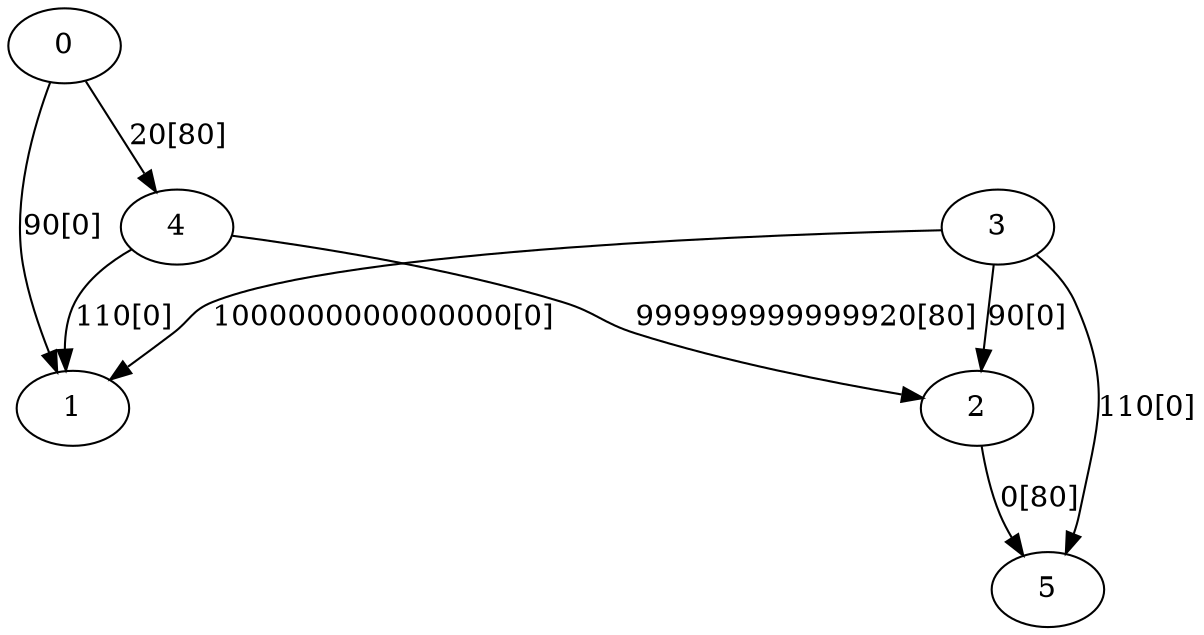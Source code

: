 digraph tree {
  0 -> 1 [label="90[0]"]
  0 -> 4 [label="20[80]"]
  2 -> 5 [label="0[80]"]
  3 -> 5 [label="110[0]"]
  3 -> 1 [label="1000000000000000[0]"]
  3 -> 2 [label="90[0]"]
  4 -> 1 [label="110[0]"]
  4 -> 2 [label="999999999999920[80]"]
}
